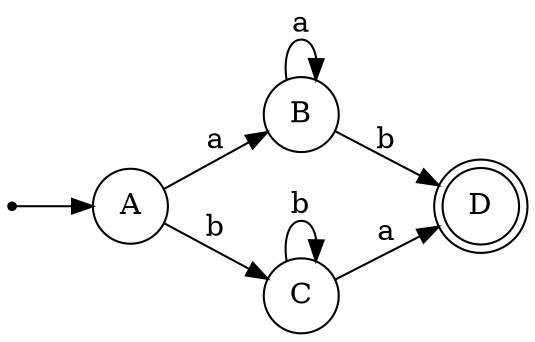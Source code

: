 digraph G {
	rankdir=LR;

	node [shape=circle] A, B, C;
	node [shape=doublecircle] D;
	node [shape=point] start;

	start -> A;
	A -> B [label="a"];
	A -> C [label="b"];
	B -> B [label="a"];
	B -> D [label="b"];
	C -> C [label="b"];
	C -> D [label="a"];
}
